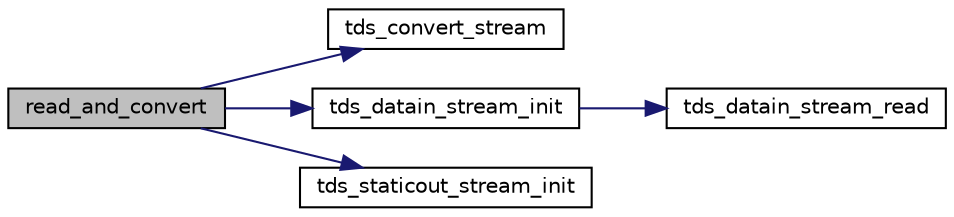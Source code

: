 digraph "read_and_convert"
{
 // LATEX_PDF_SIZE
  edge [fontname="Helvetica",fontsize="10",labelfontname="Helvetica",labelfontsize="10"];
  node [fontname="Helvetica",fontsize="10",shape=record];
  rankdir="LR";
  Node1 [label="read_and_convert",height=0.2,width=0.4,color="black", fillcolor="grey75", style="filled", fontcolor="black",tooltip="For UTF-8 and similar, tds_iconv() may encounter a partial sequence when the chunk boundary is not al..."];
  Node1 -> Node2 [color="midnightblue",fontsize="10",style="solid",fontname="Helvetica"];
  Node2 [label="tds_convert_stream",height=0.2,width=0.4,color="black", fillcolor="white", style="filled",URL="$a01415.html#a9d8eb43a81ff58ab423dce0ce95b9564",tooltip="Reads and writes from a stream converting characters."];
  Node1 -> Node3 [color="midnightblue",fontsize="10",style="solid",fontname="Helvetica"];
  Node3 [label="tds_datain_stream_init",height=0.2,width=0.4,color="black", fillcolor="white", style="filled",URL="$a01415.html#abc3a77c8aa28842e7f28583cbabc1415",tooltip="Initialize a data input stream."];
  Node3 -> Node4 [color="midnightblue",fontsize="10",style="solid",fontname="Helvetica"];
  Node4 [label="tds_datain_stream_read",height=0.2,width=0.4,color="black", fillcolor="white", style="filled",URL="$a01415.html#a04b537d889f7d4c9b9701eb81baf7efd",tooltip="Reads data from network for input stream."];
  Node1 -> Node5 [color="midnightblue",fontsize="10",style="solid",fontname="Helvetica"];
  Node5 [label="tds_staticout_stream_init",height=0.2,width=0.4,color="black", fillcolor="white", style="filled",URL="$a01415.html#a9fe0d3799d2e3bde49b614c9d0c3785d",tooltip="Initialize an output stream for write into a static allocated buffer."];
}
